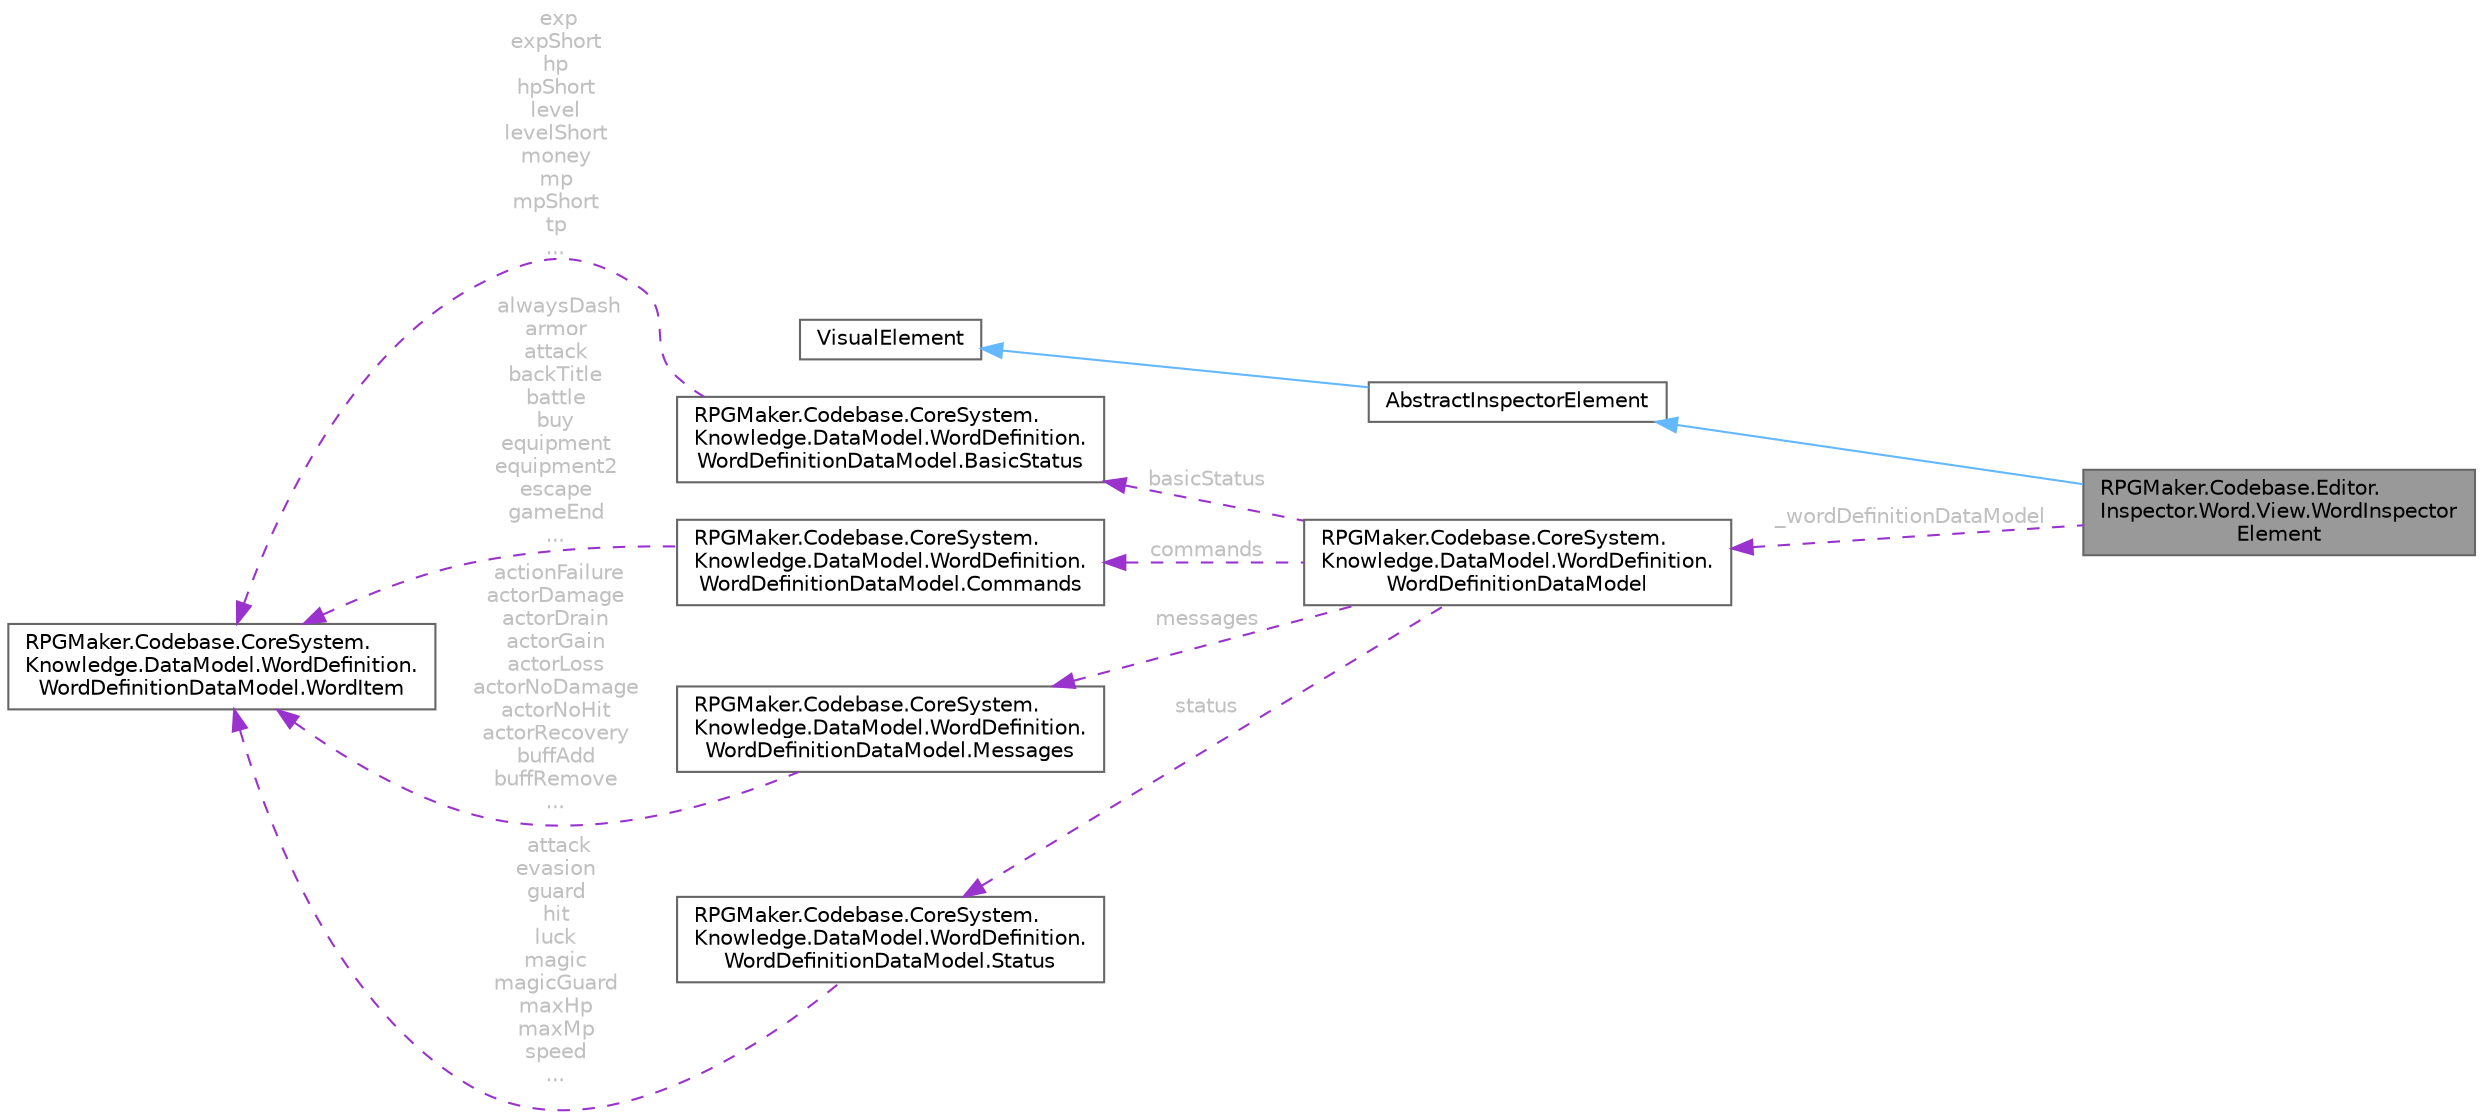 digraph "RPGMaker.Codebase.Editor.Inspector.Word.View.WordInspectorElement"
{
 // LATEX_PDF_SIZE
  bgcolor="transparent";
  edge [fontname=Helvetica,fontsize=10,labelfontname=Helvetica,labelfontsize=10];
  node [fontname=Helvetica,fontsize=10,shape=box,height=0.2,width=0.4];
  rankdir="LR";
  Node1 [id="Node000001",label="RPGMaker.Codebase.Editor.\lInspector.Word.View.WordInspector\lElement",height=0.2,width=0.4,color="gray40", fillcolor="grey60", style="filled", fontcolor="black",tooltip="単語インスペクター要素"];
  Node2 -> Node1 [id="edge1_Node000001_Node000002",dir="back",color="steelblue1",style="solid",tooltip=" "];
  Node2 [id="Node000002",label="AbstractInspectorElement",height=0.2,width=0.4,color="gray40", fillcolor="white", style="filled",URL="$d5/d42/class_r_p_g_maker_1_1_codebase_1_1_editor_1_1_inspector_1_1_abstract_inspector_element.html",tooltip="抽象インスペクター要素"];
  Node3 -> Node2 [id="edge2_Node000002_Node000003",dir="back",color="steelblue1",style="solid",tooltip=" "];
  Node3 [id="Node000003",label="VisualElement",height=0.2,width=0.4,color="gray40", fillcolor="white", style="filled",tooltip=" "];
  Node4 -> Node1 [id="edge3_Node000001_Node000004",dir="back",color="darkorchid3",style="dashed",tooltip=" ",label=" _wordDefinitionDataModel",fontcolor="grey" ];
  Node4 [id="Node000004",label="RPGMaker.Codebase.CoreSystem.\lKnowledge.DataModel.WordDefinition.\lWordDefinitionDataModel",height=0.2,width=0.4,color="gray40", fillcolor="white", style="filled",URL="$dd/d82/class_r_p_g_maker_1_1_codebase_1_1_core_system_1_1_knowledge_1_1_data_model_1_1_word_definition_1_1_word_definition_data_model.html",tooltip="😁 単語定義データ・モデル"];
  Node5 -> Node4 [id="edge4_Node000004_Node000005",dir="back",color="darkorchid3",style="dashed",tooltip=" ",label=" basicStatus",fontcolor="grey" ];
  Node5 [id="Node000005",label="RPGMaker.Codebase.CoreSystem.\lKnowledge.DataModel.WordDefinition.\lWordDefinitionDataModel.BasicStatus",height=0.2,width=0.4,color="gray40", fillcolor="white", style="filled",URL="$d9/d94/class_r_p_g_maker_1_1_codebase_1_1_core_system_1_1_knowledge_1_1_data_model_1_1_word_definition_9d383510d909b3631b4a2ef22b95e0fe.html",tooltip="😁 基本状態"];
  Node6 -> Node5 [id="edge5_Node000005_Node000006",dir="back",color="darkorchid3",style="dashed",tooltip=" ",label=" exp\nexpShort\nhp\nhpShort\nlevel\nlevelShort\nmoney\nmp\nmpShort\ntp\n...",fontcolor="grey" ];
  Node6 [id="Node000006",label="RPGMaker.Codebase.CoreSystem.\lKnowledge.DataModel.WordDefinition.\lWordDefinitionDataModel.WordItem",height=0.2,width=0.4,color="gray40", fillcolor="white", style="filled",URL="$d2/d57/class_r_p_g_maker_1_1_codebase_1_1_core_system_1_1_knowledge_1_1_data_model_1_1_word_definition_83df979502cea7bf4d8dbff39b288bc9.html",tooltip="😁 単語アイテム"];
  Node7 -> Node4 [id="edge6_Node000004_Node000007",dir="back",color="darkorchid3",style="dashed",tooltip=" ",label=" commands",fontcolor="grey" ];
  Node7 [id="Node000007",label="RPGMaker.Codebase.CoreSystem.\lKnowledge.DataModel.WordDefinition.\lWordDefinitionDataModel.Commands",height=0.2,width=0.4,color="gray40", fillcolor="white", style="filled",URL="$d9/d2c/class_r_p_g_maker_1_1_codebase_1_1_core_system_1_1_knowledge_1_1_data_model_1_1_word_definition_38d0d7732161d2bbedb9edf0cada8aab.html",tooltip="😁 コマンド"];
  Node6 -> Node7 [id="edge7_Node000007_Node000006",dir="back",color="darkorchid3",style="dashed",tooltip=" ",label=" alwaysDash\narmor\nattack\nbackTitle\nbattle\nbuy\nequipment\nequipment2\nescape\ngameEnd\n...",fontcolor="grey" ];
  Node8 -> Node4 [id="edge8_Node000004_Node000008",dir="back",color="darkorchid3",style="dashed",tooltip=" ",label=" messages",fontcolor="grey" ];
  Node8 [id="Node000008",label="RPGMaker.Codebase.CoreSystem.\lKnowledge.DataModel.WordDefinition.\lWordDefinitionDataModel.Messages",height=0.2,width=0.4,color="gray40", fillcolor="white", style="filled",URL="$d2/d7a/class_r_p_g_maker_1_1_codebase_1_1_core_system_1_1_knowledge_1_1_data_model_1_1_word_definition_605ab86733dcda6e099e512c28d95f61.html",tooltip="😁 メッセージ"];
  Node6 -> Node8 [id="edge9_Node000008_Node000006",dir="back",color="darkorchid3",style="dashed",tooltip=" ",label=" actionFailure\nactorDamage\nactorDrain\nactorGain\nactorLoss\nactorNoDamage\nactorNoHit\nactorRecovery\nbuffAdd\nbuffRemove\n...",fontcolor="grey" ];
  Node9 -> Node4 [id="edge10_Node000004_Node000009",dir="back",color="darkorchid3",style="dashed",tooltip=" ",label=" status",fontcolor="grey" ];
  Node9 [id="Node000009",label="RPGMaker.Codebase.CoreSystem.\lKnowledge.DataModel.WordDefinition.\lWordDefinitionDataModel.Status",height=0.2,width=0.4,color="gray40", fillcolor="white", style="filled",URL="$d1/d2e/class_r_p_g_maker_1_1_codebase_1_1_core_system_1_1_knowledge_1_1_data_model_1_1_word_definition_1467e21a58c829d1d8e6e5970ffcd012.html",tooltip="😁 ステータス"];
  Node6 -> Node9 [id="edge11_Node000009_Node000006",dir="back",color="darkorchid3",style="dashed",tooltip=" ",label=" attack\nevasion\nguard\nhit\nluck\nmagic\nmagicGuard\nmaxHp\nmaxMp\nspeed\n...",fontcolor="grey" ];
}
